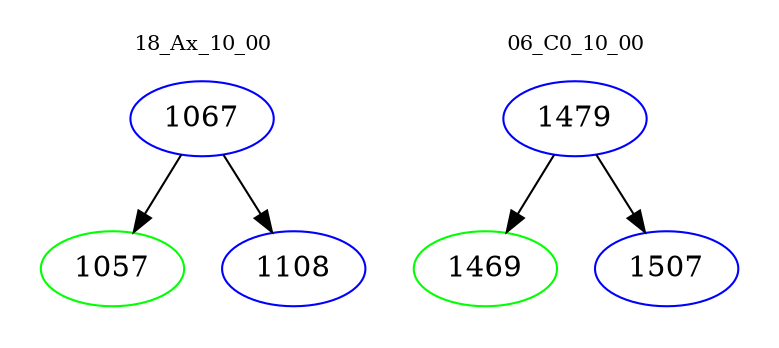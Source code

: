 digraph{
subgraph cluster_0 {
color = white
label = "18_Ax_10_00";
fontsize=10;
T0_1067 [label="1067", color="blue"]
T0_1067 -> T0_1057 [color="black"]
T0_1057 [label="1057", color="green"]
T0_1067 -> T0_1108 [color="black"]
T0_1108 [label="1108", color="blue"]
}
subgraph cluster_1 {
color = white
label = "06_C0_10_00";
fontsize=10;
T1_1479 [label="1479", color="blue"]
T1_1479 -> T1_1469 [color="black"]
T1_1469 [label="1469", color="green"]
T1_1479 -> T1_1507 [color="black"]
T1_1507 [label="1507", color="blue"]
}
}

